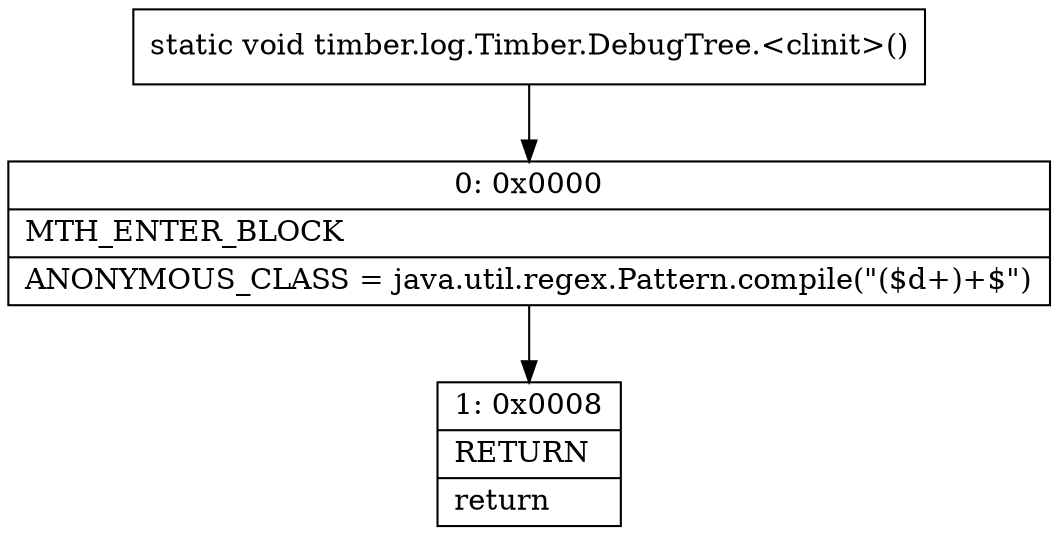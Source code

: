 digraph "CFG fortimber.log.Timber.DebugTree.\<clinit\>()V" {
Node_0 [shape=record,label="{0\:\ 0x0000|MTH_ENTER_BLOCK\l|ANONYMOUS_CLASS = java.util.regex.Pattern.compile(\"($d+)+$\")\l}"];
Node_1 [shape=record,label="{1\:\ 0x0008|RETURN\l|return\l}"];
MethodNode[shape=record,label="{static void timber.log.Timber.DebugTree.\<clinit\>() }"];
MethodNode -> Node_0;
Node_0 -> Node_1;
}

